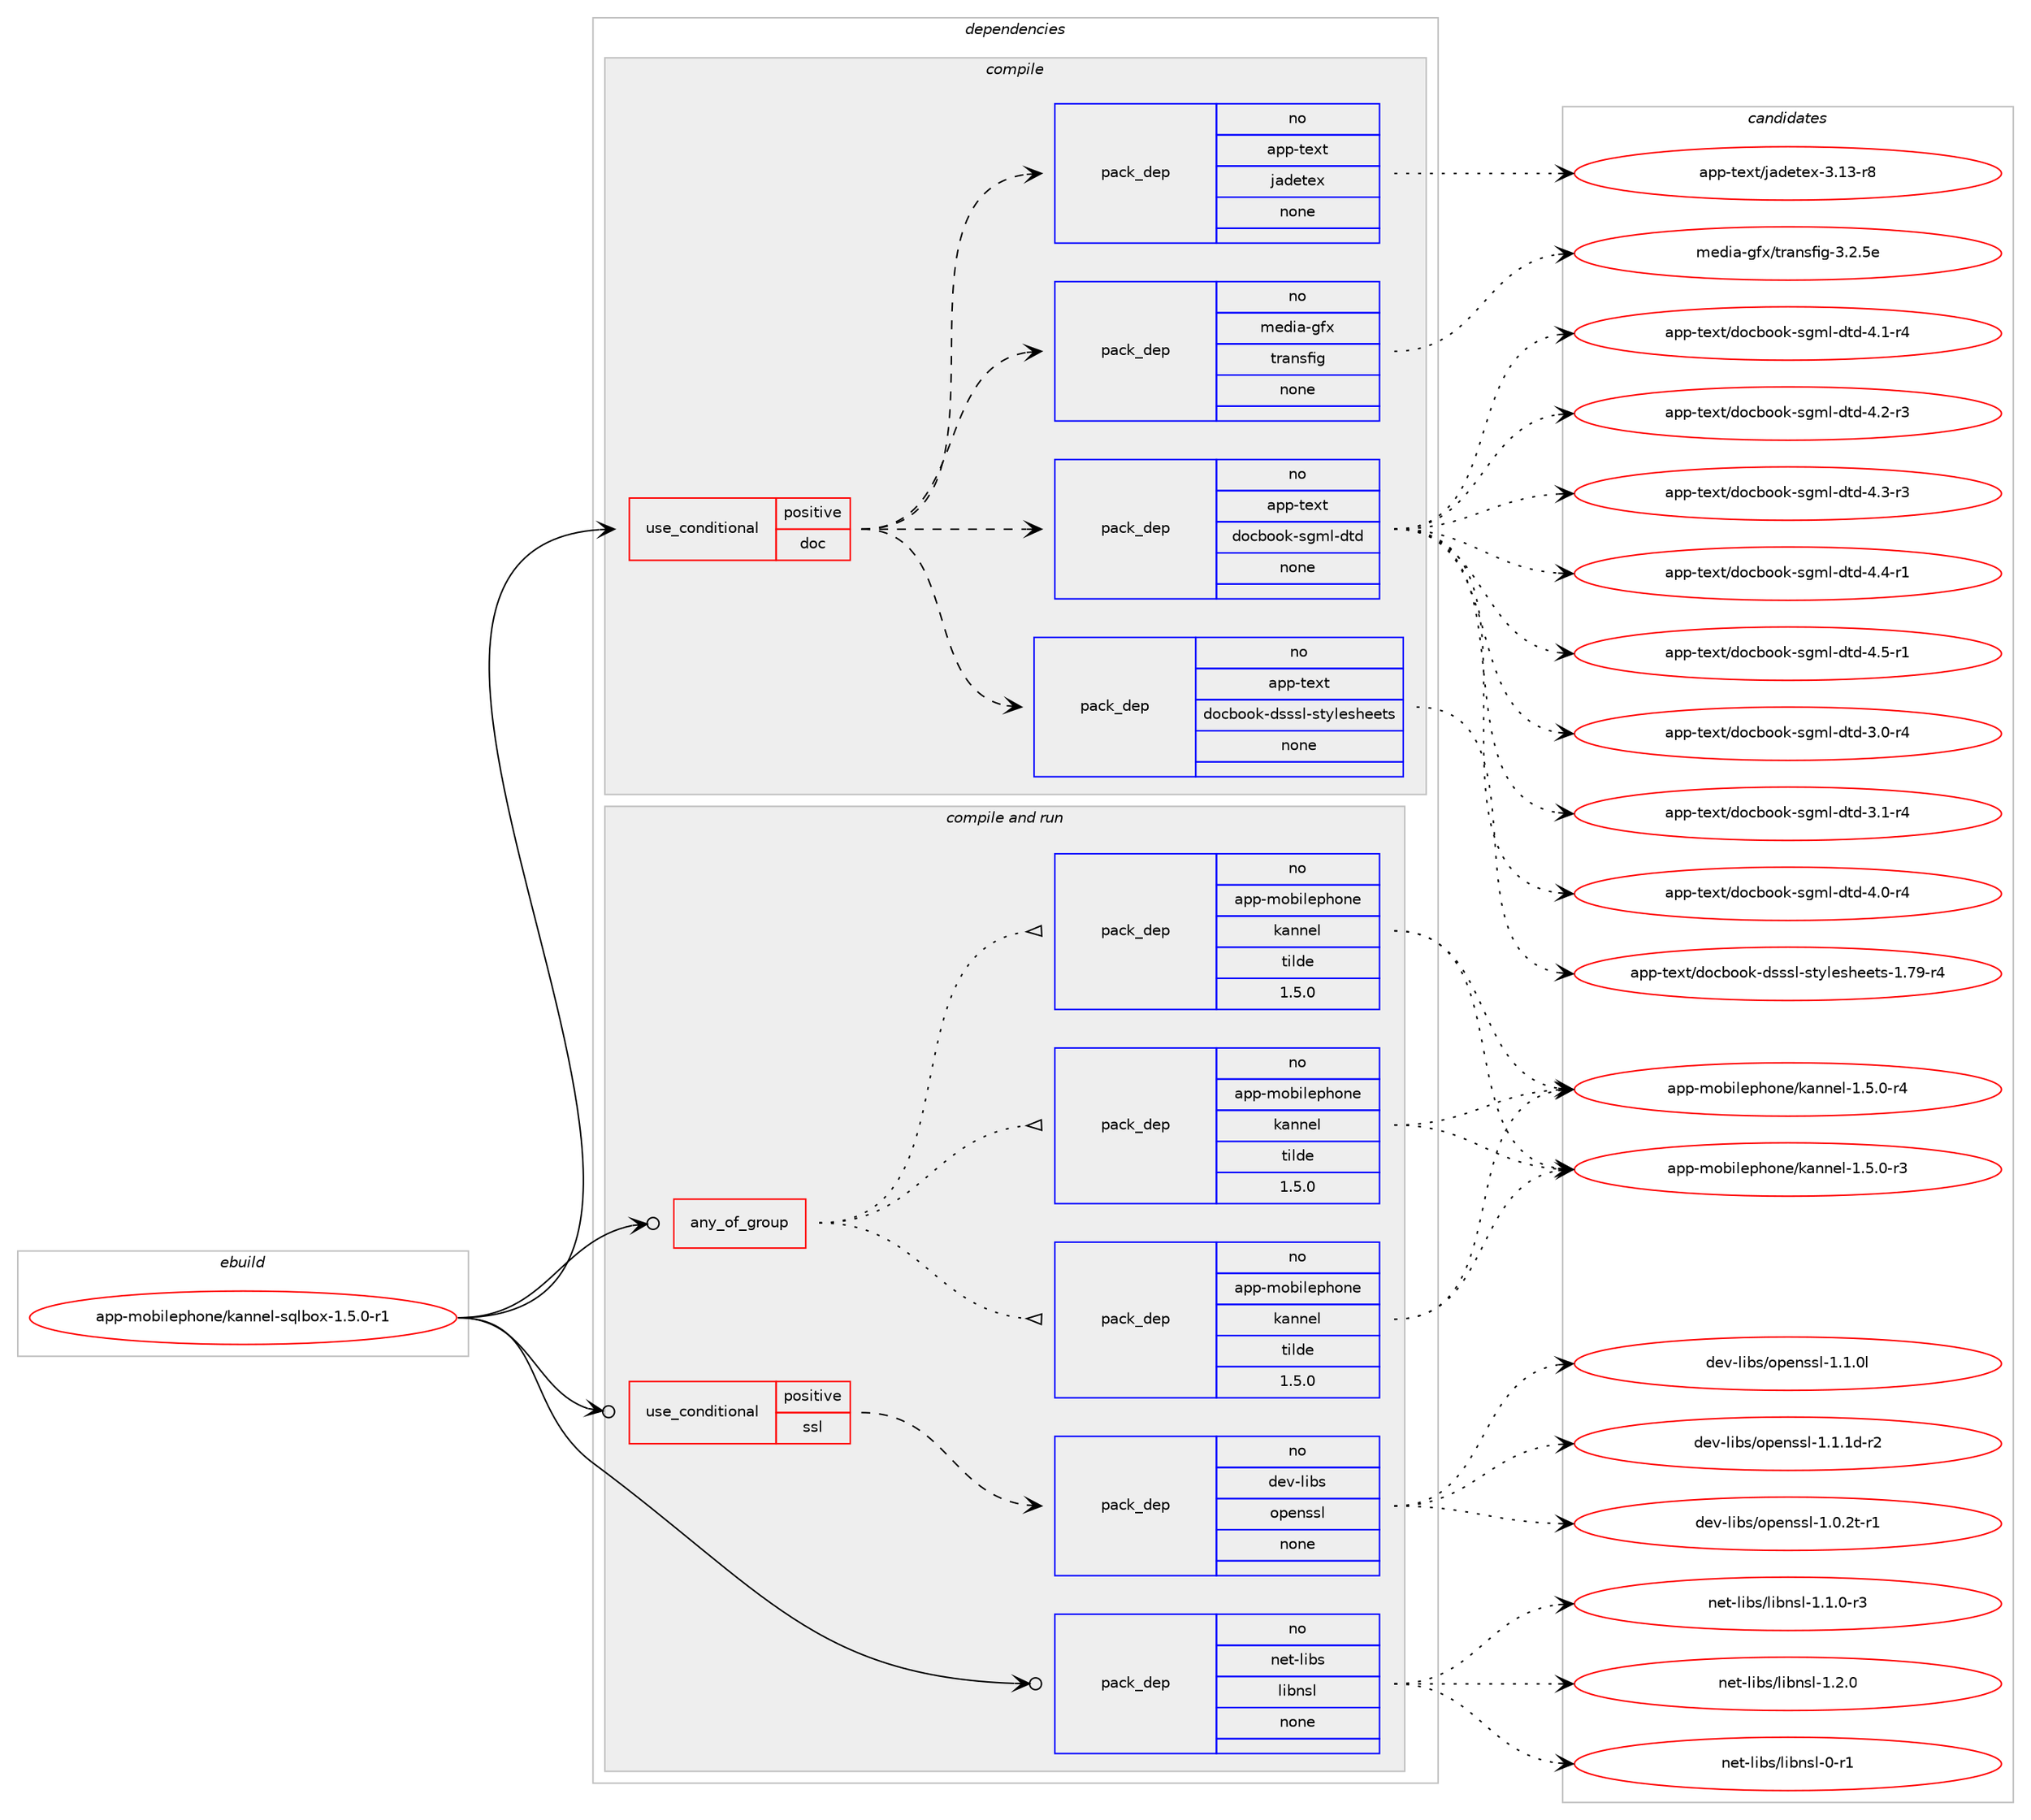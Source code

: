 digraph prolog {

# *************
# Graph options
# *************

newrank=true;
concentrate=true;
compound=true;
graph [rankdir=LR,fontname=Helvetica,fontsize=10,ranksep=1.5];#, ranksep=2.5, nodesep=0.2];
edge  [arrowhead=vee];
node  [fontname=Helvetica,fontsize=10];

# **********
# The ebuild
# **********

subgraph cluster_leftcol {
color=gray;
rank=same;
label=<<i>ebuild</i>>;
id [label="app-mobilephone/kannel-sqlbox-1.5.0-r1", color=red, width=4, href="../app-mobilephone/kannel-sqlbox-1.5.0-r1.svg"];
}

# ****************
# The dependencies
# ****************

subgraph cluster_midcol {
color=gray;
label=<<i>dependencies</i>>;
subgraph cluster_compile {
fillcolor="#eeeeee";
style=filled;
label=<<i>compile</i>>;
subgraph cond119778 {
dependency501446 [label=<<TABLE BORDER="0" CELLBORDER="1" CELLSPACING="0" CELLPADDING="4"><TR><TD ROWSPAN="3" CELLPADDING="10">use_conditional</TD></TR><TR><TD>positive</TD></TR><TR><TD>doc</TD></TR></TABLE>>, shape=none, color=red];
subgraph pack372598 {
dependency501447 [label=<<TABLE BORDER="0" CELLBORDER="1" CELLSPACING="0" CELLPADDING="4" WIDTH="220"><TR><TD ROWSPAN="6" CELLPADDING="30">pack_dep</TD></TR><TR><TD WIDTH="110">no</TD></TR><TR><TD>media-gfx</TD></TR><TR><TD>transfig</TD></TR><TR><TD>none</TD></TR><TR><TD></TD></TR></TABLE>>, shape=none, color=blue];
}
dependency501446:e -> dependency501447:w [weight=20,style="dashed",arrowhead="vee"];
subgraph pack372599 {
dependency501448 [label=<<TABLE BORDER="0" CELLBORDER="1" CELLSPACING="0" CELLPADDING="4" WIDTH="220"><TR><TD ROWSPAN="6" CELLPADDING="30">pack_dep</TD></TR><TR><TD WIDTH="110">no</TD></TR><TR><TD>app-text</TD></TR><TR><TD>jadetex</TD></TR><TR><TD>none</TD></TR><TR><TD></TD></TR></TABLE>>, shape=none, color=blue];
}
dependency501446:e -> dependency501448:w [weight=20,style="dashed",arrowhead="vee"];
subgraph pack372600 {
dependency501449 [label=<<TABLE BORDER="0" CELLBORDER="1" CELLSPACING="0" CELLPADDING="4" WIDTH="220"><TR><TD ROWSPAN="6" CELLPADDING="30">pack_dep</TD></TR><TR><TD WIDTH="110">no</TD></TR><TR><TD>app-text</TD></TR><TR><TD>docbook-dsssl-stylesheets</TD></TR><TR><TD>none</TD></TR><TR><TD></TD></TR></TABLE>>, shape=none, color=blue];
}
dependency501446:e -> dependency501449:w [weight=20,style="dashed",arrowhead="vee"];
subgraph pack372601 {
dependency501450 [label=<<TABLE BORDER="0" CELLBORDER="1" CELLSPACING="0" CELLPADDING="4" WIDTH="220"><TR><TD ROWSPAN="6" CELLPADDING="30">pack_dep</TD></TR><TR><TD WIDTH="110">no</TD></TR><TR><TD>app-text</TD></TR><TR><TD>docbook-sgml-dtd</TD></TR><TR><TD>none</TD></TR><TR><TD></TD></TR></TABLE>>, shape=none, color=blue];
}
dependency501446:e -> dependency501450:w [weight=20,style="dashed",arrowhead="vee"];
}
id:e -> dependency501446:w [weight=20,style="solid",arrowhead="vee"];
}
subgraph cluster_compileandrun {
fillcolor="#eeeeee";
style=filled;
label=<<i>compile and run</i>>;
subgraph any8754 {
dependency501451 [label=<<TABLE BORDER="0" CELLBORDER="1" CELLSPACING="0" CELLPADDING="4"><TR><TD CELLPADDING="10">any_of_group</TD></TR></TABLE>>, shape=none, color=red];subgraph pack372602 {
dependency501452 [label=<<TABLE BORDER="0" CELLBORDER="1" CELLSPACING="0" CELLPADDING="4" WIDTH="220"><TR><TD ROWSPAN="6" CELLPADDING="30">pack_dep</TD></TR><TR><TD WIDTH="110">no</TD></TR><TR><TD>app-mobilephone</TD></TR><TR><TD>kannel</TD></TR><TR><TD>tilde</TD></TR><TR><TD>1.5.0</TD></TR></TABLE>>, shape=none, color=blue];
}
dependency501451:e -> dependency501452:w [weight=20,style="dotted",arrowhead="oinv"];
subgraph pack372603 {
dependency501453 [label=<<TABLE BORDER="0" CELLBORDER="1" CELLSPACING="0" CELLPADDING="4" WIDTH="220"><TR><TD ROWSPAN="6" CELLPADDING="30">pack_dep</TD></TR><TR><TD WIDTH="110">no</TD></TR><TR><TD>app-mobilephone</TD></TR><TR><TD>kannel</TD></TR><TR><TD>tilde</TD></TR><TR><TD>1.5.0</TD></TR></TABLE>>, shape=none, color=blue];
}
dependency501451:e -> dependency501453:w [weight=20,style="dotted",arrowhead="oinv"];
subgraph pack372604 {
dependency501454 [label=<<TABLE BORDER="0" CELLBORDER="1" CELLSPACING="0" CELLPADDING="4" WIDTH="220"><TR><TD ROWSPAN="6" CELLPADDING="30">pack_dep</TD></TR><TR><TD WIDTH="110">no</TD></TR><TR><TD>app-mobilephone</TD></TR><TR><TD>kannel</TD></TR><TR><TD>tilde</TD></TR><TR><TD>1.5.0</TD></TR></TABLE>>, shape=none, color=blue];
}
dependency501451:e -> dependency501454:w [weight=20,style="dotted",arrowhead="oinv"];
}
id:e -> dependency501451:w [weight=20,style="solid",arrowhead="odotvee"];
subgraph cond119779 {
dependency501455 [label=<<TABLE BORDER="0" CELLBORDER="1" CELLSPACING="0" CELLPADDING="4"><TR><TD ROWSPAN="3" CELLPADDING="10">use_conditional</TD></TR><TR><TD>positive</TD></TR><TR><TD>ssl</TD></TR></TABLE>>, shape=none, color=red];
subgraph pack372605 {
dependency501456 [label=<<TABLE BORDER="0" CELLBORDER="1" CELLSPACING="0" CELLPADDING="4" WIDTH="220"><TR><TD ROWSPAN="6" CELLPADDING="30">pack_dep</TD></TR><TR><TD WIDTH="110">no</TD></TR><TR><TD>dev-libs</TD></TR><TR><TD>openssl</TD></TR><TR><TD>none</TD></TR><TR><TD></TD></TR></TABLE>>, shape=none, color=blue];
}
dependency501455:e -> dependency501456:w [weight=20,style="dashed",arrowhead="vee"];
}
id:e -> dependency501455:w [weight=20,style="solid",arrowhead="odotvee"];
subgraph pack372606 {
dependency501457 [label=<<TABLE BORDER="0" CELLBORDER="1" CELLSPACING="0" CELLPADDING="4" WIDTH="220"><TR><TD ROWSPAN="6" CELLPADDING="30">pack_dep</TD></TR><TR><TD WIDTH="110">no</TD></TR><TR><TD>net-libs</TD></TR><TR><TD>libnsl</TD></TR><TR><TD>none</TD></TR><TR><TD></TD></TR></TABLE>>, shape=none, color=blue];
}
id:e -> dependency501457:w [weight=20,style="solid",arrowhead="odotvee"];
}
subgraph cluster_run {
fillcolor="#eeeeee";
style=filled;
label=<<i>run</i>>;
}
}

# **************
# The candidates
# **************

subgraph cluster_choices {
rank=same;
color=gray;
label=<<i>candidates</i>>;

subgraph choice372598 {
color=black;
nodesep=1;
choice10910110010597451031021204711611497110115102105103455146504653101 [label="media-gfx/transfig-3.2.5e", color=red, width=4,href="../media-gfx/transfig-3.2.5e.svg"];
dependency501447:e -> choice10910110010597451031021204711611497110115102105103455146504653101:w [style=dotted,weight="100"];
}
subgraph choice372599 {
color=black;
nodesep=1;
choice9711211245116101120116471069710010111610112045514649514511456 [label="app-text/jadetex-3.13-r8", color=red, width=4,href="../app-text/jadetex-3.13-r8.svg"];
dependency501448:e -> choice9711211245116101120116471069710010111610112045514649514511456:w [style=dotted,weight="100"];
}
subgraph choice372600 {
color=black;
nodesep=1;
choice9711211245116101120116471001119998111111107451001151151151084511511612110810111510410110111611545494655574511452 [label="app-text/docbook-dsssl-stylesheets-1.79-r4", color=red, width=4,href="../app-text/docbook-dsssl-stylesheets-1.79-r4.svg"];
dependency501449:e -> choice9711211245116101120116471001119998111111107451001151151151084511511612110810111510410110111611545494655574511452:w [style=dotted,weight="100"];
}
subgraph choice372601 {
color=black;
nodesep=1;
choice97112112451161011201164710011199981111111074511510310910845100116100455146484511452 [label="app-text/docbook-sgml-dtd-3.0-r4", color=red, width=4,href="../app-text/docbook-sgml-dtd-3.0-r4.svg"];
choice97112112451161011201164710011199981111111074511510310910845100116100455146494511452 [label="app-text/docbook-sgml-dtd-3.1-r4", color=red, width=4,href="../app-text/docbook-sgml-dtd-3.1-r4.svg"];
choice97112112451161011201164710011199981111111074511510310910845100116100455246484511452 [label="app-text/docbook-sgml-dtd-4.0-r4", color=red, width=4,href="../app-text/docbook-sgml-dtd-4.0-r4.svg"];
choice97112112451161011201164710011199981111111074511510310910845100116100455246494511452 [label="app-text/docbook-sgml-dtd-4.1-r4", color=red, width=4,href="../app-text/docbook-sgml-dtd-4.1-r4.svg"];
choice97112112451161011201164710011199981111111074511510310910845100116100455246504511451 [label="app-text/docbook-sgml-dtd-4.2-r3", color=red, width=4,href="../app-text/docbook-sgml-dtd-4.2-r3.svg"];
choice97112112451161011201164710011199981111111074511510310910845100116100455246514511451 [label="app-text/docbook-sgml-dtd-4.3-r3", color=red, width=4,href="../app-text/docbook-sgml-dtd-4.3-r3.svg"];
choice97112112451161011201164710011199981111111074511510310910845100116100455246524511449 [label="app-text/docbook-sgml-dtd-4.4-r1", color=red, width=4,href="../app-text/docbook-sgml-dtd-4.4-r1.svg"];
choice97112112451161011201164710011199981111111074511510310910845100116100455246534511449 [label="app-text/docbook-sgml-dtd-4.5-r1", color=red, width=4,href="../app-text/docbook-sgml-dtd-4.5-r1.svg"];
dependency501450:e -> choice97112112451161011201164710011199981111111074511510310910845100116100455146484511452:w [style=dotted,weight="100"];
dependency501450:e -> choice97112112451161011201164710011199981111111074511510310910845100116100455146494511452:w [style=dotted,weight="100"];
dependency501450:e -> choice97112112451161011201164710011199981111111074511510310910845100116100455246484511452:w [style=dotted,weight="100"];
dependency501450:e -> choice97112112451161011201164710011199981111111074511510310910845100116100455246494511452:w [style=dotted,weight="100"];
dependency501450:e -> choice97112112451161011201164710011199981111111074511510310910845100116100455246504511451:w [style=dotted,weight="100"];
dependency501450:e -> choice97112112451161011201164710011199981111111074511510310910845100116100455246514511451:w [style=dotted,weight="100"];
dependency501450:e -> choice97112112451161011201164710011199981111111074511510310910845100116100455246524511449:w [style=dotted,weight="100"];
dependency501450:e -> choice97112112451161011201164710011199981111111074511510310910845100116100455246534511449:w [style=dotted,weight="100"];
}
subgraph choice372602 {
color=black;
nodesep=1;
choice97112112451091119810510810111210411111010147107971101101011084549465346484511451 [label="app-mobilephone/kannel-1.5.0-r3", color=red, width=4,href="../app-mobilephone/kannel-1.5.0-r3.svg"];
choice97112112451091119810510810111210411111010147107971101101011084549465346484511452 [label="app-mobilephone/kannel-1.5.0-r4", color=red, width=4,href="../app-mobilephone/kannel-1.5.0-r4.svg"];
dependency501452:e -> choice97112112451091119810510810111210411111010147107971101101011084549465346484511451:w [style=dotted,weight="100"];
dependency501452:e -> choice97112112451091119810510810111210411111010147107971101101011084549465346484511452:w [style=dotted,weight="100"];
}
subgraph choice372603 {
color=black;
nodesep=1;
choice97112112451091119810510810111210411111010147107971101101011084549465346484511451 [label="app-mobilephone/kannel-1.5.0-r3", color=red, width=4,href="../app-mobilephone/kannel-1.5.0-r3.svg"];
choice97112112451091119810510810111210411111010147107971101101011084549465346484511452 [label="app-mobilephone/kannel-1.5.0-r4", color=red, width=4,href="../app-mobilephone/kannel-1.5.0-r4.svg"];
dependency501453:e -> choice97112112451091119810510810111210411111010147107971101101011084549465346484511451:w [style=dotted,weight="100"];
dependency501453:e -> choice97112112451091119810510810111210411111010147107971101101011084549465346484511452:w [style=dotted,weight="100"];
}
subgraph choice372604 {
color=black;
nodesep=1;
choice97112112451091119810510810111210411111010147107971101101011084549465346484511451 [label="app-mobilephone/kannel-1.5.0-r3", color=red, width=4,href="../app-mobilephone/kannel-1.5.0-r3.svg"];
choice97112112451091119810510810111210411111010147107971101101011084549465346484511452 [label="app-mobilephone/kannel-1.5.0-r4", color=red, width=4,href="../app-mobilephone/kannel-1.5.0-r4.svg"];
dependency501454:e -> choice97112112451091119810510810111210411111010147107971101101011084549465346484511451:w [style=dotted,weight="100"];
dependency501454:e -> choice97112112451091119810510810111210411111010147107971101101011084549465346484511452:w [style=dotted,weight="100"];
}
subgraph choice372605 {
color=black;
nodesep=1;
choice1001011184510810598115471111121011101151151084549464846501164511449 [label="dev-libs/openssl-1.0.2t-r1", color=red, width=4,href="../dev-libs/openssl-1.0.2t-r1.svg"];
choice100101118451081059811547111112101110115115108454946494648108 [label="dev-libs/openssl-1.1.0l", color=red, width=4,href="../dev-libs/openssl-1.1.0l.svg"];
choice1001011184510810598115471111121011101151151084549464946491004511450 [label="dev-libs/openssl-1.1.1d-r2", color=red, width=4,href="../dev-libs/openssl-1.1.1d-r2.svg"];
dependency501456:e -> choice1001011184510810598115471111121011101151151084549464846501164511449:w [style=dotted,weight="100"];
dependency501456:e -> choice100101118451081059811547111112101110115115108454946494648108:w [style=dotted,weight="100"];
dependency501456:e -> choice1001011184510810598115471111121011101151151084549464946491004511450:w [style=dotted,weight="100"];
}
subgraph choice372606 {
color=black;
nodesep=1;
choice1101011164510810598115471081059811011510845484511449 [label="net-libs/libnsl-0-r1", color=red, width=4,href="../net-libs/libnsl-0-r1.svg"];
choice110101116451081059811547108105981101151084549464946484511451 [label="net-libs/libnsl-1.1.0-r3", color=red, width=4,href="../net-libs/libnsl-1.1.0-r3.svg"];
choice11010111645108105981154710810598110115108454946504648 [label="net-libs/libnsl-1.2.0", color=red, width=4,href="../net-libs/libnsl-1.2.0.svg"];
dependency501457:e -> choice1101011164510810598115471081059811011510845484511449:w [style=dotted,weight="100"];
dependency501457:e -> choice110101116451081059811547108105981101151084549464946484511451:w [style=dotted,weight="100"];
dependency501457:e -> choice11010111645108105981154710810598110115108454946504648:w [style=dotted,weight="100"];
}
}

}
